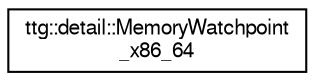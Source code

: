 digraph "Graphical Class Hierarchy"
{
 // LATEX_PDF_SIZE
  edge [fontname="FreeSans",fontsize="10",labelfontname="FreeSans",labelfontsize="10"];
  node [fontname="FreeSans",fontsize="10",shape=record];
  rankdir="LR";
  Node0 [label="ttg::detail::MemoryWatchpoint\l_x86_64",height=0.2,width=0.4,color="black", fillcolor="white", style="filled",URL="$classttg_1_1detail_1_1_memory_watchpoint__x86__64.html",tooltip="MemoryWatchpoint represents a hardware watchpoint for a memory location Implements a memory watchpoin..."];
}

